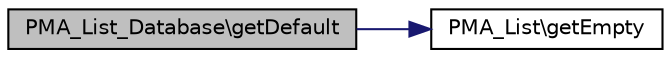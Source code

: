 digraph G
{
  edge [fontname="Helvetica",fontsize="10",labelfontname="Helvetica",labelfontsize="10"];
  node [fontname="Helvetica",fontsize="10",shape=record];
  rankdir="LR";
  Node1 [label="PMA_List_Database\\getDefault",height=0.2,width=0.4,color="black", fillcolor="grey75", style="filled" fontcolor="black"];
  Node1 -> Node2 [color="midnightblue",fontsize="10",style="solid",fontname="Helvetica"];
  Node2 [label="PMA_List\\getEmpty",height=0.2,width=0.4,color="black", fillcolor="white", style="filled",URL="$classPMA__List.html#a24c17360e6a4d54b4eca303a51a7b686",tooltip="defines what is an empty item (0, &#39;&#39;, false or null)"];
}
